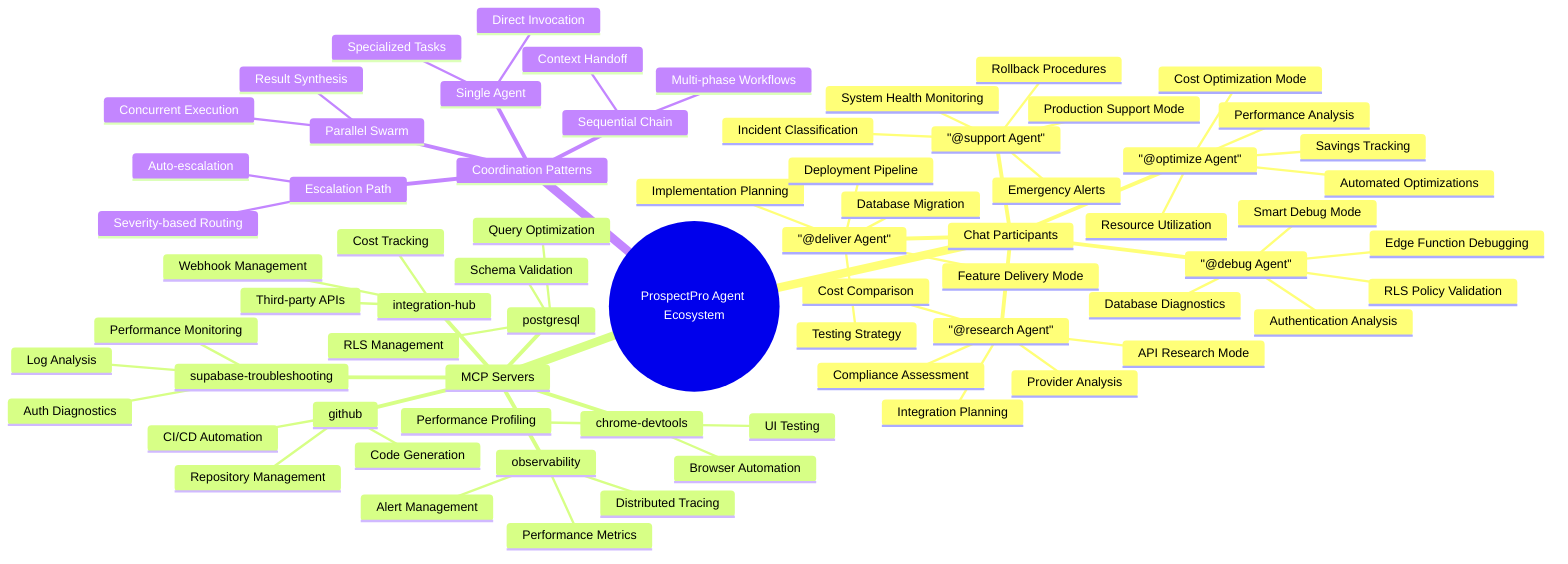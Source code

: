 %% config: theme: dark, layout: dagre
mindmap
  root((ProspectPro Agent Ecosystem))
    Chat Participants
      "@debug Agent"
        Smart Debug Mode
        Authentication Analysis
        Database Diagnostics
        Edge Function Debugging
        RLS Policy Validation
      "@deliver Agent"
        Feature Delivery Mode
        Implementation Planning
        Database Migration
        Testing Strategy
        Deployment Pipeline
      "@support Agent"
        Production Support Mode
        Incident Classification
        System Health Monitoring
        Emergency Alerts
        Rollback Procedures
      "@research Agent"
        API Research Mode
        Provider Analysis
        Integration Planning
        Cost Comparison
        Compliance Assessment
      "@optimize Agent"
        Cost Optimization Mode
        Performance Analysis
        Resource Utilization
        Automated Optimizations
        Savings Tracking
    MCP Servers
      supabase-troubleshooting
        Log Analysis
        Auth Diagnostics
        Performance Monitoring
      postgresql
        Query Optimization
        RLS Management
        Schema Validation
      github
        Code Generation
        CI/CD Automation
        Repository Management
      integration-hub
        Third-party APIs
        Webhook Management
        Cost Tracking
      observability
        Distributed Tracing
        Alert Management
        Performance Metrics
      chrome-devtools
        Browser Automation
        Performance Profiling
        UI Testing
    Coordination Patterns
      Single Agent
        Direct Invocation
        Specialized Tasks
      Sequential Chain
        Multi-phase Workflows
        Context Handoff
      Parallel Swarm
        Concurrent Execution
        Result Synthesis
      Escalation Path
        Severity-based Routing
        Auto-escalation